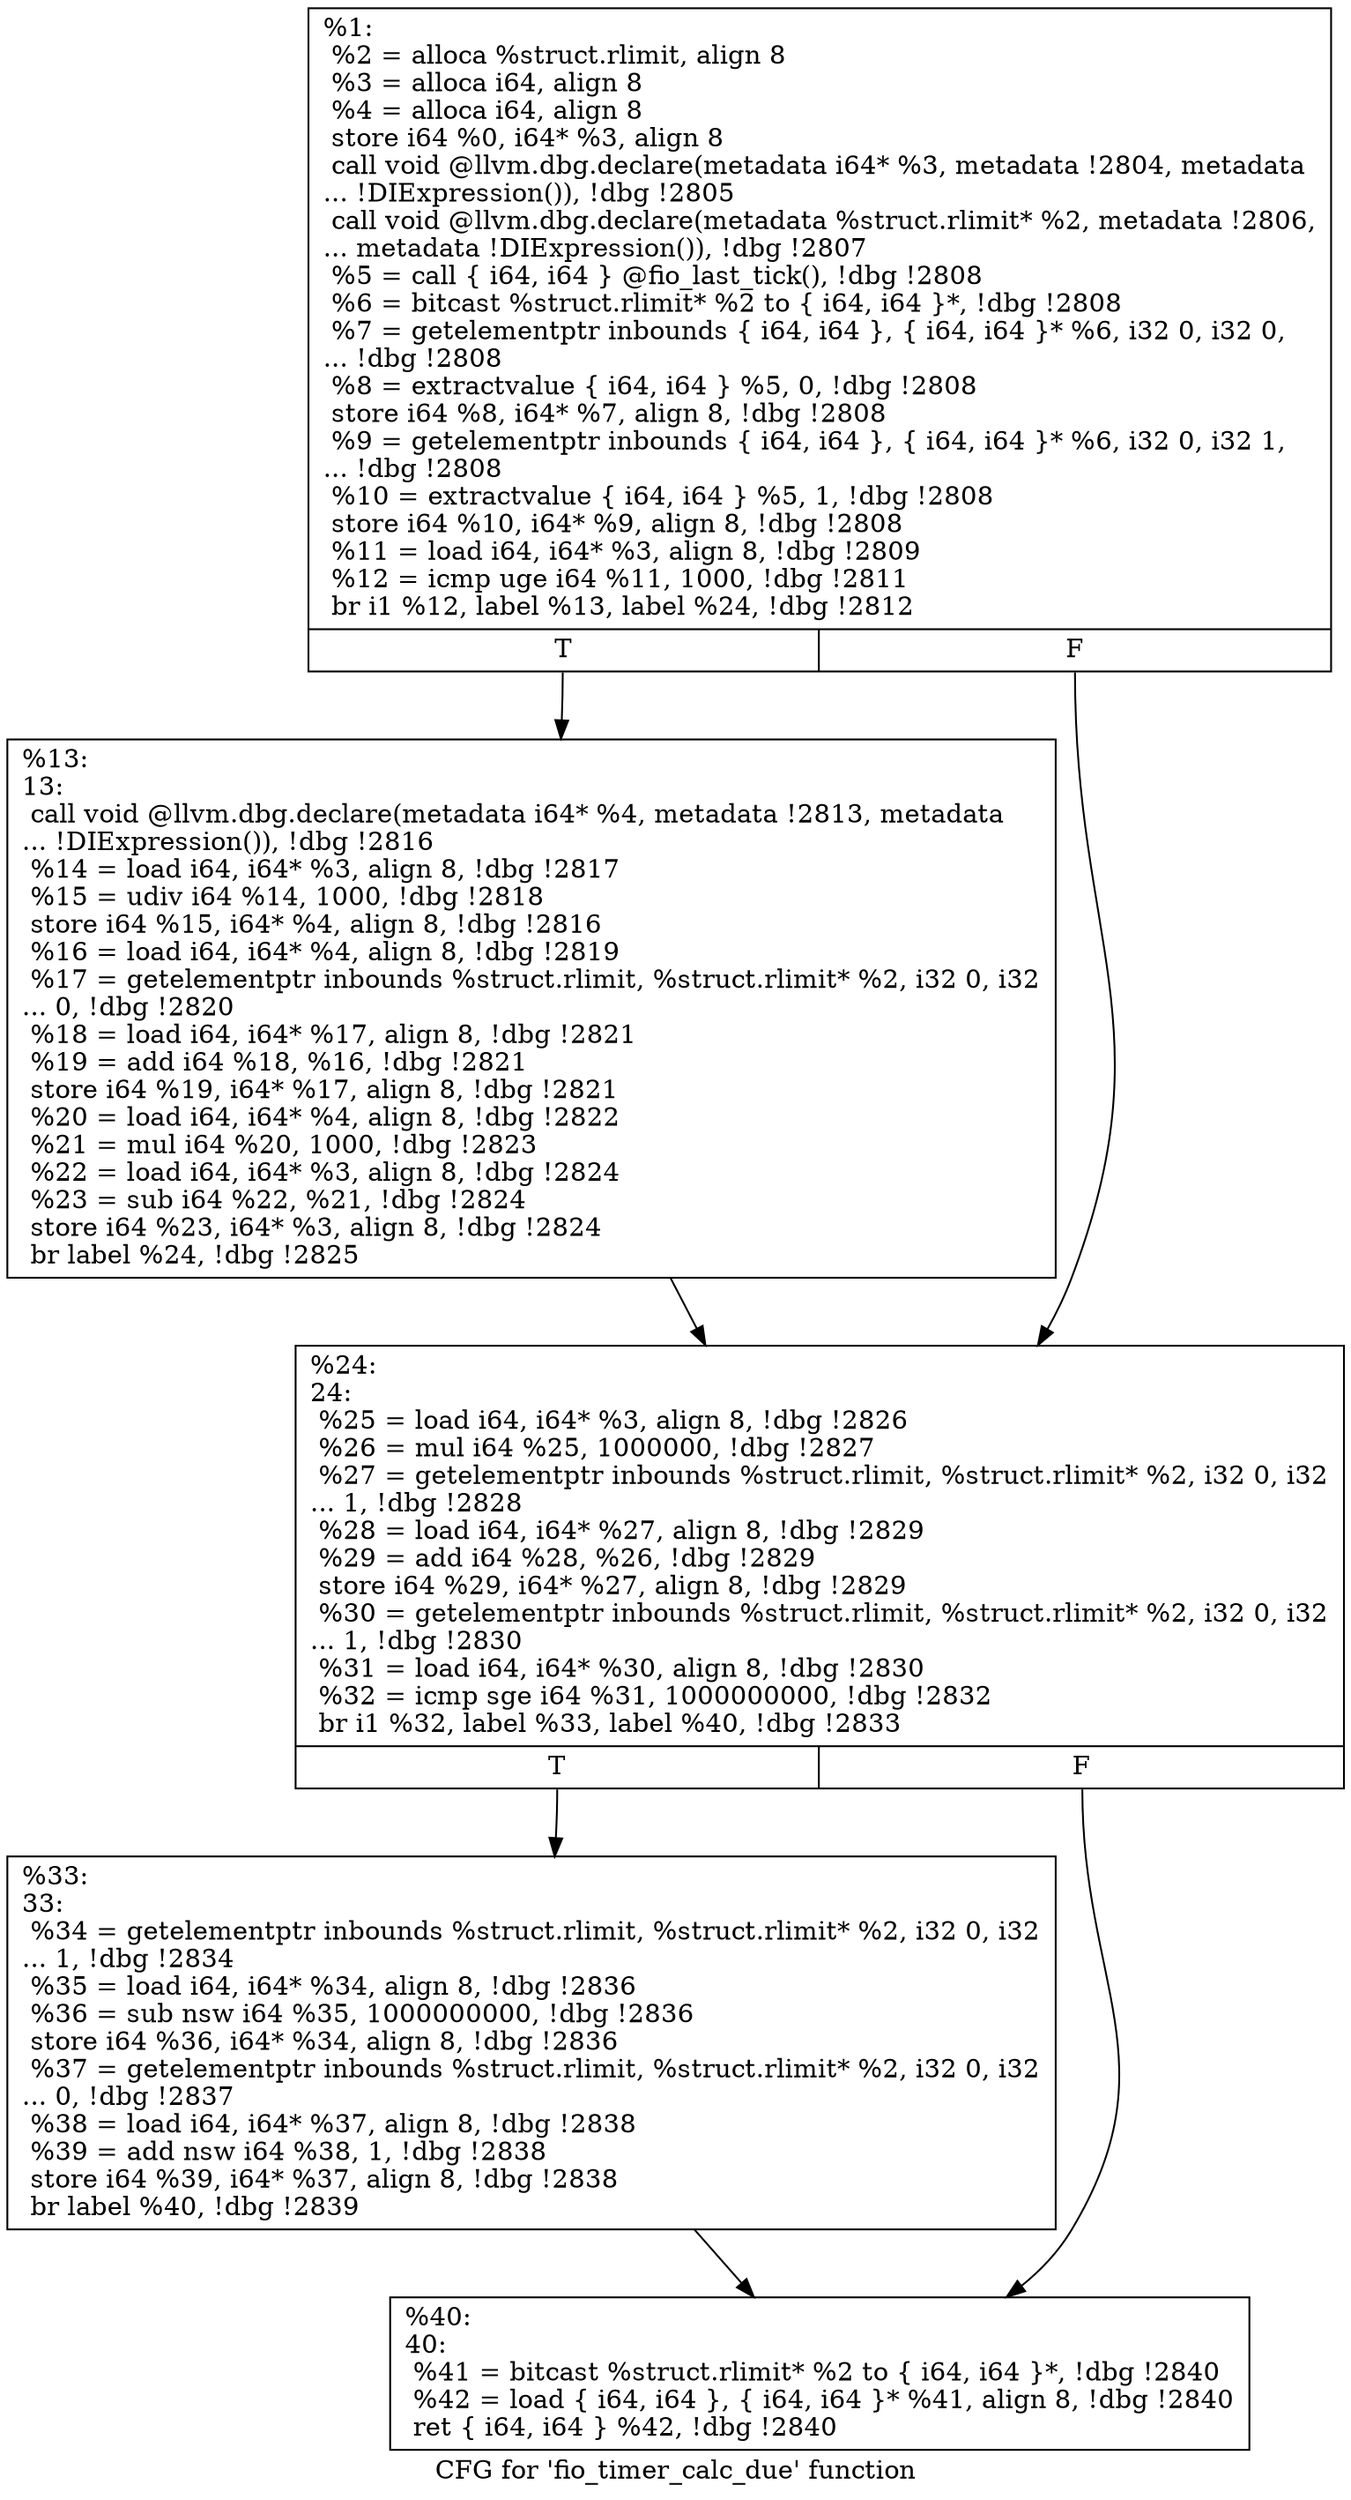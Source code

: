 digraph "CFG for 'fio_timer_calc_due' function" {
	label="CFG for 'fio_timer_calc_due' function";

	Node0x5568516f0360 [shape=record,label="{%1:\l  %2 = alloca %struct.rlimit, align 8\l  %3 = alloca i64, align 8\l  %4 = alloca i64, align 8\l  store i64 %0, i64* %3, align 8\l  call void @llvm.dbg.declare(metadata i64* %3, metadata !2804, metadata\l... !DIExpression()), !dbg !2805\l  call void @llvm.dbg.declare(metadata %struct.rlimit* %2, metadata !2806,\l... metadata !DIExpression()), !dbg !2807\l  %5 = call \{ i64, i64 \} @fio_last_tick(), !dbg !2808\l  %6 = bitcast %struct.rlimit* %2 to \{ i64, i64 \}*, !dbg !2808\l  %7 = getelementptr inbounds \{ i64, i64 \}, \{ i64, i64 \}* %6, i32 0, i32 0,\l... !dbg !2808\l  %8 = extractvalue \{ i64, i64 \} %5, 0, !dbg !2808\l  store i64 %8, i64* %7, align 8, !dbg !2808\l  %9 = getelementptr inbounds \{ i64, i64 \}, \{ i64, i64 \}* %6, i32 0, i32 1,\l... !dbg !2808\l  %10 = extractvalue \{ i64, i64 \} %5, 1, !dbg !2808\l  store i64 %10, i64* %9, align 8, !dbg !2808\l  %11 = load i64, i64* %3, align 8, !dbg !2809\l  %12 = icmp uge i64 %11, 1000, !dbg !2811\l  br i1 %12, label %13, label %24, !dbg !2812\l|{<s0>T|<s1>F}}"];
	Node0x5568516f0360:s0 -> Node0x5568516f3f20;
	Node0x5568516f0360:s1 -> Node0x5568516f3f70;
	Node0x5568516f3f20 [shape=record,label="{%13:\l13:                                               \l  call void @llvm.dbg.declare(metadata i64* %4, metadata !2813, metadata\l... !DIExpression()), !dbg !2816\l  %14 = load i64, i64* %3, align 8, !dbg !2817\l  %15 = udiv i64 %14, 1000, !dbg !2818\l  store i64 %15, i64* %4, align 8, !dbg !2816\l  %16 = load i64, i64* %4, align 8, !dbg !2819\l  %17 = getelementptr inbounds %struct.rlimit, %struct.rlimit* %2, i32 0, i32\l... 0, !dbg !2820\l  %18 = load i64, i64* %17, align 8, !dbg !2821\l  %19 = add i64 %18, %16, !dbg !2821\l  store i64 %19, i64* %17, align 8, !dbg !2821\l  %20 = load i64, i64* %4, align 8, !dbg !2822\l  %21 = mul i64 %20, 1000, !dbg !2823\l  %22 = load i64, i64* %3, align 8, !dbg !2824\l  %23 = sub i64 %22, %21, !dbg !2824\l  store i64 %23, i64* %3, align 8, !dbg !2824\l  br label %24, !dbg !2825\l}"];
	Node0x5568516f3f20 -> Node0x5568516f3f70;
	Node0x5568516f3f70 [shape=record,label="{%24:\l24:                                               \l  %25 = load i64, i64* %3, align 8, !dbg !2826\l  %26 = mul i64 %25, 1000000, !dbg !2827\l  %27 = getelementptr inbounds %struct.rlimit, %struct.rlimit* %2, i32 0, i32\l... 1, !dbg !2828\l  %28 = load i64, i64* %27, align 8, !dbg !2829\l  %29 = add i64 %28, %26, !dbg !2829\l  store i64 %29, i64* %27, align 8, !dbg !2829\l  %30 = getelementptr inbounds %struct.rlimit, %struct.rlimit* %2, i32 0, i32\l... 1, !dbg !2830\l  %31 = load i64, i64* %30, align 8, !dbg !2830\l  %32 = icmp sge i64 %31, 1000000000, !dbg !2832\l  br i1 %32, label %33, label %40, !dbg !2833\l|{<s0>T|<s1>F}}"];
	Node0x5568516f3f70:s0 -> Node0x5568516f3fc0;
	Node0x5568516f3f70:s1 -> Node0x5568516f4010;
	Node0x5568516f3fc0 [shape=record,label="{%33:\l33:                                               \l  %34 = getelementptr inbounds %struct.rlimit, %struct.rlimit* %2, i32 0, i32\l... 1, !dbg !2834\l  %35 = load i64, i64* %34, align 8, !dbg !2836\l  %36 = sub nsw i64 %35, 1000000000, !dbg !2836\l  store i64 %36, i64* %34, align 8, !dbg !2836\l  %37 = getelementptr inbounds %struct.rlimit, %struct.rlimit* %2, i32 0, i32\l... 0, !dbg !2837\l  %38 = load i64, i64* %37, align 8, !dbg !2838\l  %39 = add nsw i64 %38, 1, !dbg !2838\l  store i64 %39, i64* %37, align 8, !dbg !2838\l  br label %40, !dbg !2839\l}"];
	Node0x5568516f3fc0 -> Node0x5568516f4010;
	Node0x5568516f4010 [shape=record,label="{%40:\l40:                                               \l  %41 = bitcast %struct.rlimit* %2 to \{ i64, i64 \}*, !dbg !2840\l  %42 = load \{ i64, i64 \}, \{ i64, i64 \}* %41, align 8, !dbg !2840\l  ret \{ i64, i64 \} %42, !dbg !2840\l}"];
}
